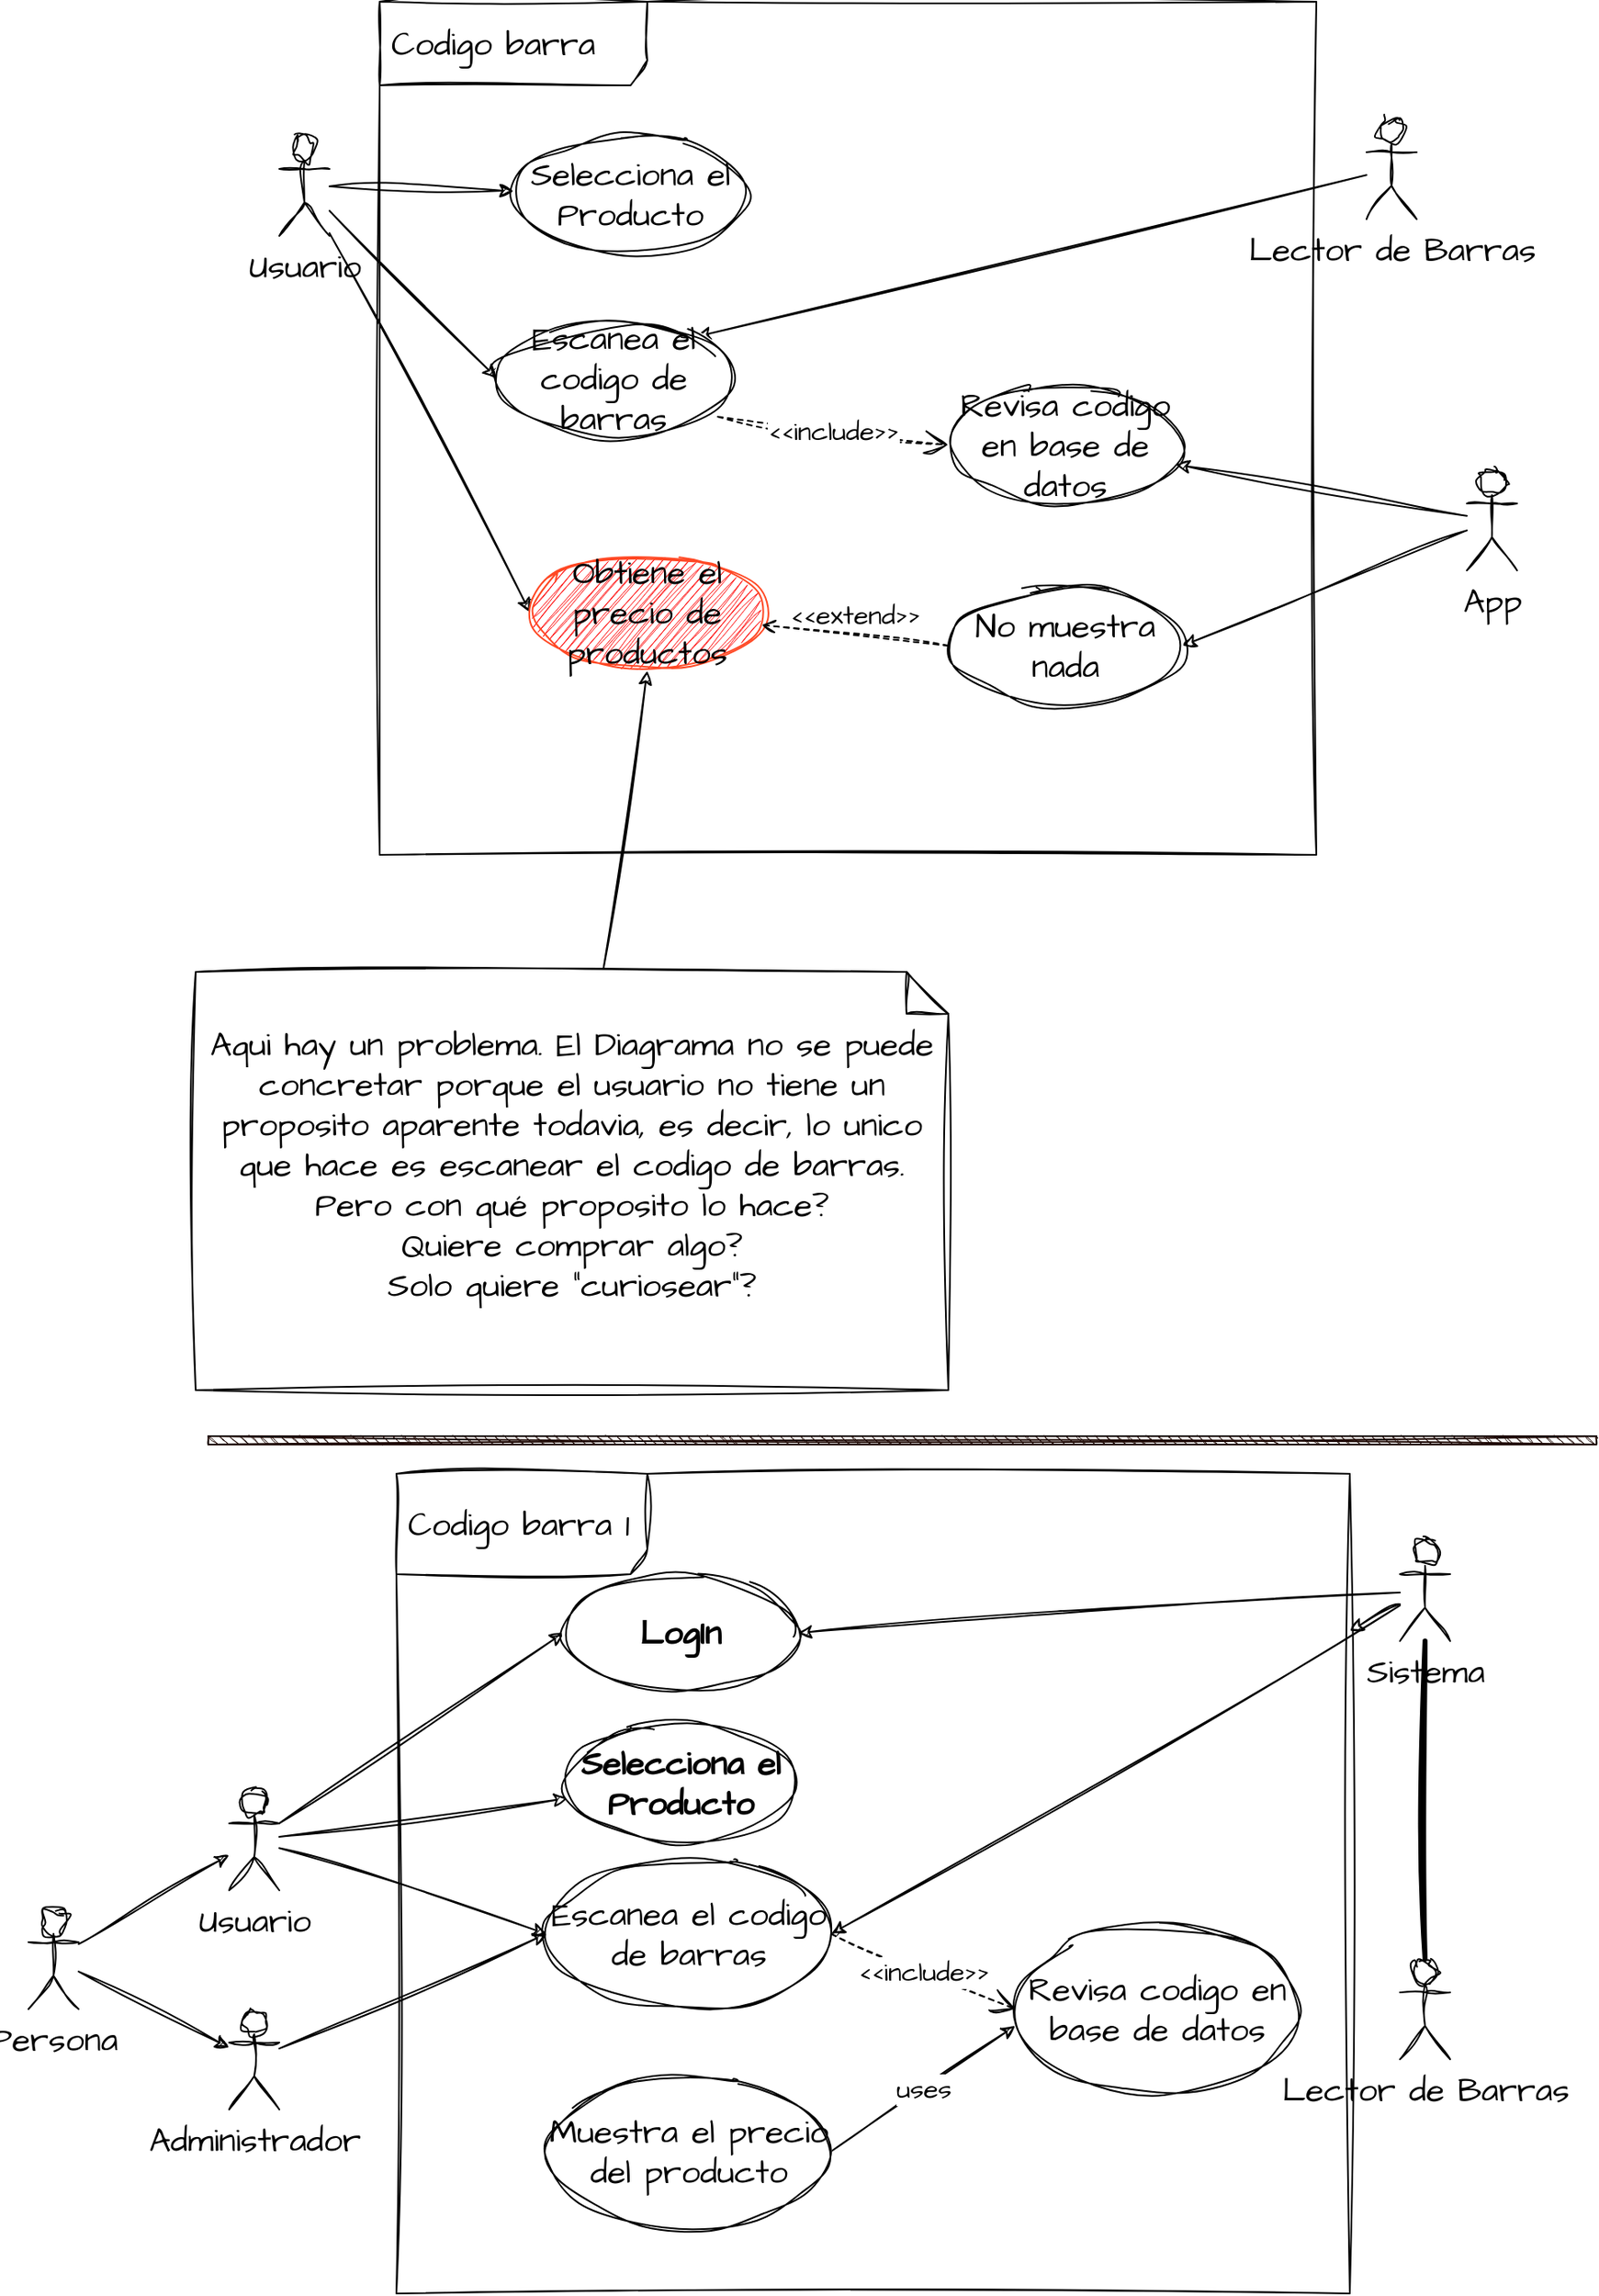 <mxfile>
    <diagram id="vYoQxpFHixYFyxXubbXt" name="UseCaseBarCode">
        <mxGraphModel dx="2334" dy="1049" grid="1" gridSize="10" guides="1" tooltips="1" connect="1" arrows="1" fold="1" page="1" pageScale="1" pageWidth="827" pageHeight="1169" math="0" shadow="0">
            <root>
                <mxCell id="0"/>
                <mxCell id="1" parent="0"/>
                <mxCell id="2" value="Codigo barra" style="shape=umlFrame;whiteSpace=wrap;html=1;width=160;height=50;boundedLbl=1;verticalAlign=middle;align=left;spacingLeft=5;sketch=1;hachureGap=4;jiggle=2;curveFitting=1;fontFamily=Architects Daughter;fontSource=https%3A%2F%2Ffonts.googleapis.com%2Fcss%3Ffamily%3DArchitects%2BDaughter;fontSize=20;" parent="1" vertex="1">
                    <mxGeometry x="100" y="100" width="560" height="510" as="geometry"/>
                </mxCell>
                <mxCell id="15" style="edgeStyle=none;sketch=1;hachureGap=4;jiggle=2;curveFitting=1;html=1;fontFamily=Architects Daughter;fontSource=https%3A%2F%2Ffonts.googleapis.com%2Fcss%3Ffamily%3DArchitects%2BDaughter;fontSize=16;" parent="1" source="3" target="16" edge="1">
                    <mxGeometry relative="1" as="geometry">
                        <mxPoint x="650" y="190" as="targetPoint"/>
                    </mxGeometry>
                </mxCell>
                <mxCell id="44" style="edgeStyle=none;sketch=1;hachureGap=4;jiggle=2;curveFitting=1;html=1;entryX=1;entryY=0.5;entryDx=0;entryDy=0;fontFamily=Architects Daughter;fontSource=https%3A%2F%2Ffonts.googleapis.com%2Fcss%3Ffamily%3DArchitects%2BDaughter;fontSize=16;" parent="1" source="3" target="43" edge="1">
                    <mxGeometry relative="1" as="geometry"/>
                </mxCell>
                <mxCell id="3" value="App" style="shape=umlActor;verticalLabelPosition=bottom;verticalAlign=top;html=1;sketch=1;hachureGap=4;jiggle=2;curveFitting=1;fontFamily=Architects Daughter;fontSource=https%3A%2F%2Ffonts.googleapis.com%2Fcss%3Ffamily%3DArchitects%2BDaughter;fontSize=20;" parent="1" vertex="1">
                    <mxGeometry x="750" y="380" width="30" height="60" as="geometry"/>
                </mxCell>
                <mxCell id="14" style="edgeStyle=none;sketch=1;hachureGap=4;jiggle=2;curveFitting=1;html=1;fontFamily=Architects Daughter;fontSource=https%3A%2F%2Ffonts.googleapis.com%2Fcss%3Ffamily%3DArchitects%2BDaughter;fontSize=16;entryX=1;entryY=0;entryDx=0;entryDy=0;" parent="1" source="4" target="9" edge="1">
                    <mxGeometry relative="1" as="geometry">
                        <mxPoint x="470" y="270" as="targetPoint"/>
                    </mxGeometry>
                </mxCell>
                <mxCell id="4" value="Lector de Barras" style="shape=umlActor;verticalLabelPosition=bottom;verticalAlign=top;html=1;sketch=1;hachureGap=4;jiggle=2;curveFitting=1;fontFamily=Architects Daughter;fontSource=https%3A%2F%2Ffonts.googleapis.com%2Fcss%3Ffamily%3DArchitects%2BDaughter;fontSize=20;" parent="1" vertex="1">
                    <mxGeometry x="690" y="170" width="30" height="60" as="geometry"/>
                </mxCell>
                <mxCell id="34" style="edgeStyle=none;sketch=1;hachureGap=4;jiggle=2;curveFitting=1;html=1;fontFamily=Architects Daughter;fontSource=https%3A%2F%2Ffonts.googleapis.com%2Fcss%3Ffamily%3DArchitects%2BDaughter;fontSize=16;" parent="1" source="5" target="8" edge="1">
                    <mxGeometry relative="1" as="geometry"/>
                </mxCell>
                <mxCell id="35" style="edgeStyle=none;sketch=1;hachureGap=4;jiggle=2;curveFitting=1;html=1;entryX=0;entryY=0.5;entryDx=0;entryDy=0;fontFamily=Architects Daughter;fontSource=https%3A%2F%2Ffonts.googleapis.com%2Fcss%3Ffamily%3DArchitects%2BDaughter;fontSize=16;" parent="1" source="5" target="9" edge="1">
                    <mxGeometry relative="1" as="geometry"/>
                </mxCell>
                <mxCell id="40" style="edgeStyle=none;sketch=1;hachureGap=4;jiggle=2;curveFitting=1;html=1;entryX=0;entryY=0.5;entryDx=0;entryDy=0;fontFamily=Architects Daughter;fontSource=https%3A%2F%2Ffonts.googleapis.com%2Fcss%3Ffamily%3DArchitects%2BDaughter;fontSize=16;" parent="1" source="5" target="22" edge="1">
                    <mxGeometry relative="1" as="geometry"/>
                </mxCell>
                <mxCell id="5" value="Usuario" style="shape=umlActor;verticalLabelPosition=bottom;verticalAlign=top;html=1;sketch=1;hachureGap=4;jiggle=2;curveFitting=1;fontFamily=Architects Daughter;fontSource=https%3A%2F%2Ffonts.googleapis.com%2Fcss%3Ffamily%3DArchitects%2BDaughter;fontSize=20;" parent="1" vertex="1">
                    <mxGeometry x="40" y="180" width="30" height="60" as="geometry"/>
                </mxCell>
                <mxCell id="8" value="Selecciona el Producto" style="ellipse;whiteSpace=wrap;html=1;sketch=1;hachureGap=4;jiggle=2;curveFitting=1;fontFamily=Architects Daughter;fontSource=https%3A%2F%2Ffonts.googleapis.com%2Fcss%3Ffamily%3DArchitects%2BDaughter;fontSize=20;" parent="1" vertex="1">
                    <mxGeometry x="180" y="180" width="140" height="70" as="geometry"/>
                </mxCell>
                <mxCell id="9" value="Escanea el codigo de barras" style="ellipse;whiteSpace=wrap;html=1;sketch=1;hachureGap=4;jiggle=2;curveFitting=1;fontFamily=Architects Daughter;fontSource=https%3A%2F%2Ffonts.googleapis.com%2Fcss%3Ffamily%3DArchitects%2BDaughter;fontSize=20;" parent="1" vertex="1">
                    <mxGeometry x="170" y="290" width="140" height="70" as="geometry"/>
                </mxCell>
                <mxCell id="16" value="Revisa codigo en base de datos" style="ellipse;whiteSpace=wrap;html=1;sketch=1;hachureGap=4;jiggle=2;curveFitting=1;fontFamily=Architects Daughter;fontSource=https%3A%2F%2Ffonts.googleapis.com%2Fcss%3Ffamily%3DArchitects%2BDaughter;fontSize=20;" parent="1" vertex="1">
                    <mxGeometry x="440" y="330" width="140" height="70" as="geometry"/>
                </mxCell>
                <mxCell id="22" value="Obtiene el precio de productos" style="ellipse;whiteSpace=wrap;html=1;sketch=1;hachureGap=4;jiggle=2;curveFitting=1;fontFamily=Architects Daughter;fontSource=https%3A%2F%2Ffonts.googleapis.com%2Fcss%3Ffamily%3DArchitects%2BDaughter;fontSize=20;strokeColor=#FF4824;fillColor=#FF0D0D;" parent="1" vertex="1">
                    <mxGeometry x="190" y="430" width="140" height="70" as="geometry"/>
                </mxCell>
                <mxCell id="31" value="&amp;lt;&amp;lt;include&amp;gt;&amp;gt;" style="endArrow=open;endSize=12;dashed=1;html=1;sketch=1;hachureGap=4;jiggle=2;curveFitting=1;fontFamily=Architects Daughter;fontSource=https%3A%2F%2Ffonts.googleapis.com%2Fcss%3Ffamily%3DArchitects%2BDaughter;fontSize=16;entryX=0;entryY=0.5;entryDx=0;entryDy=0;exitX=0.944;exitY=0.83;exitDx=0;exitDy=0;exitPerimeter=0;" parent="1" source="9" target="16" edge="1">
                    <mxGeometry x="0.001" width="160" relative="1" as="geometry">
                        <mxPoint x="420" y="390" as="sourcePoint"/>
                        <mxPoint x="580" y="390" as="targetPoint"/>
                        <mxPoint as="offset"/>
                    </mxGeometry>
                </mxCell>
                <mxCell id="43" value="No muestra nada" style="ellipse;whiteSpace=wrap;html=1;sketch=1;hachureGap=4;jiggle=2;curveFitting=1;fontFamily=Architects Daughter;fontSource=https%3A%2F%2Ffonts.googleapis.com%2Fcss%3Ffamily%3DArchitects%2BDaughter;fontSize=20;" parent="1" vertex="1">
                    <mxGeometry x="440" y="450" width="140" height="70" as="geometry"/>
                </mxCell>
                <mxCell id="45" value="&amp;lt;&amp;lt;extend&amp;gt;&amp;gt;" style="html=1;verticalAlign=bottom;labelBackgroundColor=none;endArrow=open;endFill=0;dashed=1;sketch=1;hachureGap=4;jiggle=2;curveFitting=1;fontFamily=Architects Daughter;fontSource=https%3A%2F%2Ffonts.googleapis.com%2Fcss%3Ffamily%3DArchitects%2BDaughter;fontSize=16;exitX=0;exitY=0.5;exitDx=0;exitDy=0;" parent="1" source="43" target="22" edge="1">
                    <mxGeometry width="160" relative="1" as="geometry">
                        <mxPoint x="360" y="464.6" as="sourcePoint"/>
                        <mxPoint x="300" y="460" as="targetPoint"/>
                    </mxGeometry>
                </mxCell>
                <mxCell id="49" style="edgeStyle=none;sketch=1;hachureGap=4;jiggle=2;curveFitting=1;html=1;entryX=0.5;entryY=1;entryDx=0;entryDy=0;fontFamily=Architects Daughter;fontSource=https%3A%2F%2Ffonts.googleapis.com%2Fcss%3Ffamily%3DArchitects%2BDaughter;fontSize=16;" parent="1" source="48" target="22" edge="1">
                    <mxGeometry relative="1" as="geometry"/>
                </mxCell>
                <mxCell id="48" value="Aqui hay un problema. El Diagrama no se puede concretar porque el usuario no tiene un proposito aparente todavia, es decir, lo unico que hace es escanear el codigo de barras.&lt;br&gt;Pero con qué proposito lo hace?&lt;br&gt;Quiere comprar algo?&lt;br&gt;Solo quiere &quot;curiosear&quot;?&lt;br&gt;" style="shape=note2;boundedLbl=1;whiteSpace=wrap;html=1;size=25;verticalAlign=top;align=center;sketch=1;hachureGap=4;jiggle=2;curveFitting=1;fontFamily=Architects Daughter;fontSource=https%3A%2F%2Ffonts.googleapis.com%2Fcss%3Ffamily%3DArchitects%2BDaughter;fontSize=20;" parent="1" vertex="1">
                    <mxGeometry x="-10" y="680" width="450" height="250" as="geometry"/>
                </mxCell>
                <mxCell id="50" value="Codigo barra 1" style="shape=umlFrame;whiteSpace=wrap;html=1;width=150;height=60;boundedLbl=1;verticalAlign=middle;align=left;spacingLeft=5;sketch=1;hachureGap=4;jiggle=2;curveFitting=1;fontFamily=Architects Daughter;fontSource=https%3A%2F%2Ffonts.googleapis.com%2Fcss%3Ffamily%3DArchitects%2BDaughter;fontSize=20;fontStyle=0" parent="1" vertex="1">
                    <mxGeometry x="110" y="980" width="570" height="490" as="geometry"/>
                </mxCell>
                <mxCell id="TVS_uq08TkNPpMeV6LjV-78" style="edgeStyle=none;sketch=1;hachureGap=4;jiggle=2;curveFitting=1;html=1;entryX=1;entryY=0.5;entryDx=0;entryDy=0;fontFamily=Architects Daughter;fontSource=https%3A%2F%2Ffonts.googleapis.com%2Fcss%3Ffamily%3DArchitects%2BDaughter;fontSize=16;" parent="1" source="53" target="61" edge="1">
                    <mxGeometry relative="1" as="geometry">
                        <Array as="points"/>
                    </mxGeometry>
                </mxCell>
                <mxCell id="CfQ15r7_VRAgBdpw8H5G-80" style="edgeStyle=none;sketch=1;hachureGap=4;jiggle=2;curveFitting=1;html=1;entryX=1;entryY=0.5;entryDx=0;entryDy=0;fontFamily=Architects Daughter;fontSource=https%3A%2F%2Ffonts.googleapis.com%2Fcss%3Ffamily%3DArchitects%2BDaughter;fontSize=16;" parent="1" source="53" target="CfQ15r7_VRAgBdpw8H5G-78" edge="1">
                    <mxGeometry relative="1" as="geometry"/>
                </mxCell>
                <mxCell id="BddKBI2-XSHdEYs4Ewwg-83" value="" style="edgeStyle=none;sketch=1;hachureGap=4;jiggle=2;curveFitting=1;html=1;fontFamily=Architects Daughter;fontSource=https%3A%2F%2Ffonts.googleapis.com%2Fcss%3Ffamily%3DArchitects%2BDaughter;fontSize=16;" parent="1" source="53" target="50" edge="1">
                    <mxGeometry relative="1" as="geometry"/>
                </mxCell>
                <mxCell id="53" value="Sistema" style="shape=umlActor;verticalLabelPosition=bottom;verticalAlign=top;html=1;sketch=1;hachureGap=4;jiggle=2;curveFitting=1;fontFamily=Architects Daughter;fontSource=https%3A%2F%2Ffonts.googleapis.com%2Fcss%3Ffamily%3DArchitects%2BDaughter;fontSize=20;" parent="1" vertex="1">
                    <mxGeometry x="710" y="1020" width="30" height="60" as="geometry"/>
                </mxCell>
                <mxCell id="55" value="Lector de Barras" style="shape=umlActor;verticalLabelPosition=bottom;verticalAlign=top;html=1;sketch=1;hachureGap=4;jiggle=2;curveFitting=1;fontFamily=Architects Daughter;fontSource=https%3A%2F%2Ffonts.googleapis.com%2Fcss%3Ffamily%3DArchitects%2BDaughter;fontSize=20;" parent="1" vertex="1">
                    <mxGeometry x="710" y="1270" width="30" height="60" as="geometry"/>
                </mxCell>
                <mxCell id="56" style="edgeStyle=none;sketch=1;hachureGap=4;jiggle=2;curveFitting=1;html=1;fontFamily=Architects Daughter;fontSource=https%3A%2F%2Ffonts.googleapis.com%2Fcss%3Ffamily%3DArchitects%2BDaughter;fontSize=16;" parent="1" source="59" target="60" edge="1">
                    <mxGeometry relative="1" as="geometry"/>
                </mxCell>
                <mxCell id="57" style="edgeStyle=none;sketch=1;hachureGap=4;jiggle=2;curveFitting=1;html=1;entryX=0;entryY=0.5;entryDx=0;entryDy=0;fontFamily=Architects Daughter;fontSource=https%3A%2F%2Ffonts.googleapis.com%2Fcss%3Ffamily%3DArchitects%2BDaughter;fontSize=16;" parent="1" source="59" target="61" edge="1">
                    <mxGeometry relative="1" as="geometry"/>
                </mxCell>
                <mxCell id="CfQ15r7_VRAgBdpw8H5G-79" style="edgeStyle=none;sketch=1;hachureGap=4;jiggle=2;curveFitting=1;html=1;entryX=0;entryY=0.5;entryDx=0;entryDy=0;fontFamily=Architects Daughter;fontSource=https%3A%2F%2Ffonts.googleapis.com%2Fcss%3Ffamily%3DArchitects%2BDaughter;fontSize=16;" parent="1" source="59" target="CfQ15r7_VRAgBdpw8H5G-78" edge="1">
                    <mxGeometry relative="1" as="geometry"/>
                </mxCell>
                <mxCell id="59" value="Usuario" style="shape=umlActor;verticalLabelPosition=bottom;verticalAlign=top;html=1;sketch=1;hachureGap=4;jiggle=2;curveFitting=1;fontFamily=Architects Daughter;fontSource=https%3A%2F%2Ffonts.googleapis.com%2Fcss%3Ffamily%3DArchitects%2BDaughter;fontSize=20;" parent="1" vertex="1">
                    <mxGeometry x="10" y="1169" width="30" height="60" as="geometry"/>
                </mxCell>
                <mxCell id="60" value="Selecciona el Producto" style="ellipse;whiteSpace=wrap;html=1;sketch=1;hachureGap=4;jiggle=2;curveFitting=1;fontFamily=Architects Daughter;fontSource=https%3A%2F%2Ffonts.googleapis.com%2Fcss%3Ffamily%3DArchitects%2BDaughter;fontSize=20;fontStyle=1" parent="1" vertex="1">
                    <mxGeometry x="210" y="1130" width="140" height="70" as="geometry"/>
                </mxCell>
                <mxCell id="61" value="Escanea el codigo de barras" style="ellipse;whiteSpace=wrap;html=1;sketch=1;hachureGap=4;jiggle=2;curveFitting=1;fontFamily=Architects Daughter;fontSource=https%3A%2F%2Ffonts.googleapis.com%2Fcss%3Ffamily%3DArchitects%2BDaughter;fontSize=20;" parent="1" vertex="1">
                    <mxGeometry x="200" y="1210" width="170" height="90" as="geometry"/>
                </mxCell>
                <mxCell id="62" value="Revisa codigo en base de datos" style="ellipse;whiteSpace=wrap;html=1;sketch=1;hachureGap=4;jiggle=2;curveFitting=1;fontFamily=Architects Daughter;fontSource=https%3A%2F%2Ffonts.googleapis.com%2Fcss%3Ffamily%3DArchitects%2BDaughter;fontSize=20;" parent="1" vertex="1">
                    <mxGeometry x="480" y="1250" width="170" height="100" as="geometry"/>
                </mxCell>
                <mxCell id="64" value="&amp;lt;&amp;lt;include&amp;gt;&amp;gt;" style="endArrow=open;endSize=12;dashed=1;html=1;sketch=1;hachureGap=4;jiggle=2;curveFitting=1;fontFamily=Architects Daughter;fontSource=https%3A%2F%2Ffonts.googleapis.com%2Fcss%3Ffamily%3DArchitects%2BDaughter;fontSize=16;entryX=0;entryY=0.5;entryDx=0;entryDy=0;exitX=1;exitY=0.5;exitDx=0;exitDy=0;" parent="1" source="61" target="62" edge="1">
                    <mxGeometry x="0.001" width="160" relative="1" as="geometry">
                        <mxPoint x="430" y="1270" as="sourcePoint"/>
                        <mxPoint x="590" y="1270" as="targetPoint"/>
                        <mxPoint as="offset"/>
                    </mxGeometry>
                </mxCell>
                <mxCell id="BddKBI2-XSHdEYs4Ewwg-85" value="" style="edgeStyle=none;sketch=1;hachureGap=4;jiggle=2;curveFitting=1;html=1;fontFamily=Architects Daughter;fontSource=https%3A%2F%2Ffonts.googleapis.com%2Fcss%3Ffamily%3DArchitects%2BDaughter;fontSize=16;" parent="1" edge="1">
                    <mxGeometry relative="1" as="geometry">
                        <mxPoint x="440" y="1365" as="sourcePoint"/>
                    </mxGeometry>
                </mxCell>
                <mxCell id="77" value="" style="html=1;points=[];perimeter=orthogonalPerimeter;fillColor=strokeColor;sketch=1;hachureGap=4;jiggle=2;curveFitting=1;strokeColor=#1F0904;fontFamily=Architects Daughter;fontSource=https%3A%2F%2Ffonts.googleapis.com%2Fcss%3Ffamily%3DArchitects%2BDaughter;fontSize=20;rotation=-90;" parent="1" vertex="1">
                    <mxGeometry x="410" y="545" width="5" height="830" as="geometry"/>
                </mxCell>
                <mxCell id="TVS_uq08TkNPpMeV6LjV-83" value="" style="endArrow=none;startArrow=none;endFill=0;startFill=0;endSize=8;html=1;verticalAlign=bottom;labelBackgroundColor=none;strokeWidth=3;sketch=1;hachureGap=4;jiggle=2;curveFitting=1;fontFamily=Architects Daughter;fontSource=https%3A%2F%2Ffonts.googleapis.com%2Fcss%3Ffamily%3DArchitects%2BDaughter;fontSize=16;exitX=0.5;exitY=0;exitDx=0;exitDy=0;exitPerimeter=0;" parent="1" source="55" target="53" edge="1">
                    <mxGeometry width="160" relative="1" as="geometry">
                        <mxPoint x="690" y="1190" as="sourcePoint"/>
                        <mxPoint x="850" y="1190" as="targetPoint"/>
                    </mxGeometry>
                </mxCell>
                <mxCell id="CfQ15r7_VRAgBdpw8H5G-78" value="LogIn" style="ellipse;whiteSpace=wrap;html=1;sketch=1;hachureGap=4;jiggle=2;curveFitting=1;fontFamily=Architects Daughter;fontSource=https%3A%2F%2Ffonts.googleapis.com%2Fcss%3Ffamily%3DArchitects%2BDaughter;fontSize=20;fontStyle=1" parent="1" vertex="1">
                    <mxGeometry x="210" y="1040" width="140" height="70" as="geometry"/>
                </mxCell>
                <mxCell id="BddKBI2-XSHdEYs4Ewwg-82" style="edgeStyle=none;sketch=1;hachureGap=4;jiggle=2;curveFitting=1;html=1;entryX=0;entryY=0.5;entryDx=0;entryDy=0;fontFamily=Architects Daughter;fontSource=https%3A%2F%2Ffonts.googleapis.com%2Fcss%3Ffamily%3DArchitects%2BDaughter;fontSize=16;" parent="1" source="BddKBI2-XSHdEYs4Ewwg-77" target="61" edge="1">
                    <mxGeometry relative="1" as="geometry"/>
                </mxCell>
                <mxCell id="BddKBI2-XSHdEYs4Ewwg-77" value="Administrador" style="shape=umlActor;verticalLabelPosition=bottom;verticalAlign=top;html=1;sketch=1;hachureGap=4;jiggle=2;curveFitting=1;fontFamily=Architects Daughter;fontSource=https%3A%2F%2Ffonts.googleapis.com%2Fcss%3Ffamily%3DArchitects%2BDaughter;fontSize=20;" parent="1" vertex="1">
                    <mxGeometry x="10" y="1300" width="30" height="60" as="geometry"/>
                </mxCell>
                <mxCell id="BddKBI2-XSHdEYs4Ewwg-80" style="edgeStyle=none;sketch=1;hachureGap=4;jiggle=2;curveFitting=1;html=1;fontFamily=Architects Daughter;fontSource=https%3A%2F%2Ffonts.googleapis.com%2Fcss%3Ffamily%3DArchitects%2BDaughter;fontSize=16;" parent="1" source="BddKBI2-XSHdEYs4Ewwg-79" target="59" edge="1">
                    <mxGeometry relative="1" as="geometry"/>
                </mxCell>
                <mxCell id="BddKBI2-XSHdEYs4Ewwg-81" style="edgeStyle=none;sketch=1;hachureGap=4;jiggle=2;curveFitting=1;html=1;fontFamily=Architects Daughter;fontSource=https%3A%2F%2Ffonts.googleapis.com%2Fcss%3Ffamily%3DArchitects%2BDaughter;fontSize=16;" parent="1" source="BddKBI2-XSHdEYs4Ewwg-79" edge="1">
                    <mxGeometry relative="1" as="geometry">
                        <mxPoint x="10" y="1323" as="targetPoint"/>
                    </mxGeometry>
                </mxCell>
                <mxCell id="BddKBI2-XSHdEYs4Ewwg-79" value="Persona&lt;br&gt;" style="shape=umlActor;verticalLabelPosition=bottom;verticalAlign=top;html=1;sketch=1;hachureGap=4;jiggle=2;curveFitting=1;fontFamily=Architects Daughter;fontSource=https%3A%2F%2Ffonts.googleapis.com%2Fcss%3Ffamily%3DArchitects%2BDaughter;fontSize=20;" parent="1" vertex="1">
                    <mxGeometry x="-110" y="1240" width="30" height="60" as="geometry"/>
                </mxCell>
                <mxCell id="BddKBI2-XSHdEYs4Ewwg-90" value="uses" style="edgeStyle=none;sketch=1;hachureGap=4;jiggle=2;curveFitting=1;html=1;fontFamily=Architects Daughter;fontSource=https%3A%2F%2Ffonts.googleapis.com%2Fcss%3Ffamily%3DArchitects%2BDaughter;fontSize=16;exitX=1;exitY=0.5;exitDx=0;exitDy=0;" parent="1" source="BddKBI2-XSHdEYs4Ewwg-87" edge="1">
                    <mxGeometry relative="1" as="geometry">
                        <mxPoint x="480" y="1310" as="targetPoint"/>
                    </mxGeometry>
                </mxCell>
                <mxCell id="BddKBI2-XSHdEYs4Ewwg-87" value="Muestra el precio del producto" style="ellipse;whiteSpace=wrap;html=1;sketch=1;hachureGap=4;jiggle=2;curveFitting=1;fontFamily=Architects Daughter;fontSource=https%3A%2F%2Ffonts.googleapis.com%2Fcss%3Ffamily%3DArchitects%2BDaughter;fontSize=20;" parent="1" vertex="1">
                    <mxGeometry x="200" y="1340" width="170" height="90" as="geometry"/>
                </mxCell>
            </root>
        </mxGraphModel>
    </diagram>
    <diagram id="Mf2qLxpn7fLVBM1bSct4" name="UML">
        <mxGraphModel dx="2156" dy="2095" grid="1" gridSize="10" guides="1" tooltips="1" connect="1" arrows="1" fold="1" page="1" pageScale="1" pageWidth="827" pageHeight="1169" math="0" shadow="0">
            <root>
                <mxCell id="0"/>
                <mxCell id="1" parent="0"/>
                <mxCell id="ie6bYUHcmJHXvyCW5Ghe-9" style="edgeStyle=none;sketch=1;hachureGap=4;jiggle=2;curveFitting=1;html=1;entryX=0.5;entryY=0.769;entryDx=0;entryDy=0;entryPerimeter=0;fontFamily=Architects Daughter;fontSource=https%3A%2F%2Ffonts.googleapis.com%2Fcss%3Ffamily%3DArchitects%2BDaughter;fontSize=16;" parent="1" source="niRrfJBri5Al1A6Ckf3v-1" target="ie6bYUHcmJHXvyCW5Ghe-8" edge="1">
                    <mxGeometry relative="1" as="geometry"/>
                </mxCell>
                <mxCell id="niRrfJBri5Al1A6Ckf3v-1" value="Sistema" style="swimlane;fontStyle=1;align=center;verticalAlign=top;childLayout=stackLayout;horizontal=1;startSize=26;horizontalStack=0;resizeParent=1;resizeParentMax=0;resizeLast=0;collapsible=1;marginBottom=0;sketch=1;hachureGap=4;jiggle=2;curveFitting=1;fontFamily=Architects Daughter;fontSource=https%3A%2F%2Ffonts.googleapis.com%2Fcss%3Ffamily%3DArchitects%2BDaughter;fontSize=20;" parent="1" vertex="1">
                    <mxGeometry x="205.5" y="-30" width="703" height="220" as="geometry"/>
                </mxCell>
                <mxCell id="niRrfJBri5Al1A6Ckf3v-2" value="- usuario: Usuario&#10;- administrador: Administrador&#10;- lector: Lector" style="text;strokeColor=none;fillColor=none;align=left;verticalAlign=top;spacingLeft=4;spacingRight=4;overflow=hidden;rotatable=0;points=[[0,0.5],[1,0.5]];portConstraint=eastwest;sketch=1;hachureGap=4;jiggle=2;curveFitting=1;fontFamily=Architects Daughter;fontSource=https%3A%2F%2Ffonts.googleapis.com%2Fcss%3Ffamily%3DArchitects%2BDaughter;fontSize=20;" parent="niRrfJBri5Al1A6Ckf3v-1" vertex="1">
                    <mxGeometry y="26" width="703" height="102" as="geometry"/>
                </mxCell>
                <mxCell id="niRrfJBri5Al1A6Ckf3v-3" value="" style="line;strokeWidth=1;fillColor=none;align=left;verticalAlign=middle;spacingTop=-1;spacingLeft=3;spacingRight=3;rotatable=0;labelPosition=right;points=[];portConstraint=eastwest;strokeColor=inherit;sketch=1;hachureGap=4;jiggle=2;curveFitting=1;fontFamily=Architects Daughter;fontSource=https%3A%2F%2Ffonts.googleapis.com%2Fcss%3Ffamily%3DArchitects%2BDaughter;fontSize=20;" parent="niRrfJBri5Al1A6Ckf3v-1" vertex="1">
                    <mxGeometry y="128" width="703" height="8" as="geometry"/>
                </mxCell>
                <mxCell id="niRrfJBri5Al1A6Ckf3v-4" value="+ escanearCodigoBarras(Lector lector, Usuario usuario): void&#10;+ administrarProductos(Lector lector, Administrador administrador): void" style="text;strokeColor=none;fillColor=none;align=left;verticalAlign=top;spacingLeft=4;spacingRight=4;overflow=hidden;rotatable=0;points=[[0,0.5],[1,0.5]];portConstraint=eastwest;sketch=1;hachureGap=4;jiggle=2;curveFitting=1;fontFamily=Architects Daughter;fontSource=https%3A%2F%2Ffonts.googleapis.com%2Fcss%3Ffamily%3DArchitects%2BDaughter;fontSize=20;" parent="niRrfJBri5Al1A6Ckf3v-1" vertex="1">
                    <mxGeometry y="136" width="703" height="84" as="geometry"/>
                </mxCell>
                <mxCell id="kAN4s1Xq37NCqdgefxKH-42" style="edgeStyle=none;sketch=1;hachureGap=4;jiggle=2;curveFitting=1;html=1;fontFamily=Architects Daughter;fontSource=https%3A%2F%2Ffonts.googleapis.com%2Fcss%3Ffamily%3DArchitects%2BDaughter;fontSize=16;" parent="1" source="niRrfJBri5Al1A6Ckf3v-9" target="niRrfJBri5Al1A6Ckf3v-4" edge="1">
                    <mxGeometry relative="1" as="geometry">
                        <mxPoint x="1080" y="220" as="targetPoint"/>
                    </mxGeometry>
                </mxCell>
                <mxCell id="niRrfJBri5Al1A6Ckf3v-9" value="Lector" style="swimlane;fontStyle=1;align=center;verticalAlign=top;childLayout=stackLayout;horizontal=1;startSize=26;horizontalStack=0;resizeParent=1;resizeParentMax=0;resizeLast=0;collapsible=1;marginBottom=0;sketch=1;hachureGap=4;jiggle=2;curveFitting=1;fontFamily=Architects Daughter;fontSource=https%3A%2F%2Ffonts.googleapis.com%2Fcss%3Ffamily%3DArchitects%2BDaughter;fontSize=20;" parent="1" vertex="1">
                    <mxGeometry x="827" y="427" width="549" height="86" as="geometry"/>
                </mxCell>
                <mxCell id="niRrfJBri5Al1A6Ckf3v-10" value="+ codigoBarras: String" style="text;strokeColor=none;fillColor=none;align=left;verticalAlign=top;spacingLeft=4;spacingRight=4;overflow=hidden;rotatable=0;points=[[0,0.5],[1,0.5]];portConstraint=eastwest;sketch=1;hachureGap=4;jiggle=2;curveFitting=1;fontFamily=Architects Daughter;fontSource=https%3A%2F%2Ffonts.googleapis.com%2Fcss%3Ffamily%3DArchitects%2BDaughter;fontSize=20;" parent="niRrfJBri5Al1A6Ckf3v-9" vertex="1">
                    <mxGeometry y="26" width="549" height="26" as="geometry"/>
                </mxCell>
                <mxCell id="niRrfJBri5Al1A6Ckf3v-11" value="" style="line;strokeWidth=1;fillColor=none;align=left;verticalAlign=middle;spacingTop=-1;spacingLeft=3;spacingRight=3;rotatable=0;labelPosition=right;points=[];portConstraint=eastwest;strokeColor=inherit;sketch=1;hachureGap=4;jiggle=2;curveFitting=1;fontFamily=Architects Daughter;fontSource=https%3A%2F%2Ffonts.googleapis.com%2Fcss%3Ffamily%3DArchitects%2BDaughter;fontSize=20;" parent="niRrfJBri5Al1A6Ckf3v-9" vertex="1">
                    <mxGeometry y="52" width="549" height="8" as="geometry"/>
                </mxCell>
                <mxCell id="niRrfJBri5Al1A6Ckf3v-12" value="- conversorBarraCodigo(String codigoBarras): String" style="text;strokeColor=none;fillColor=none;align=left;verticalAlign=top;spacingLeft=4;spacingRight=4;overflow=hidden;rotatable=0;points=[[0,0.5],[1,0.5]];portConstraint=eastwest;sketch=1;hachureGap=4;jiggle=2;curveFitting=1;fontFamily=Architects Daughter;fontSource=https%3A%2F%2Ffonts.googleapis.com%2Fcss%3Ffamily%3DArchitects%2BDaughter;fontSize=20;" parent="niRrfJBri5Al1A6Ckf3v-9" vertex="1">
                    <mxGeometry y="60" width="549" height="26" as="geometry"/>
                </mxCell>
                <mxCell id="DYHWipOvaUTH1OG86HSS-1" style="edgeStyle=none;sketch=1;hachureGap=4;jiggle=2;curveFitting=1;html=1;fontFamily=Architects Daughter;fontSource=https%3A%2F%2Ffonts.googleapis.com%2Fcss%3Ffamily%3DArchitects%2BDaughter;fontSize=16;" parent="1" source="kAN4s1Xq37NCqdgefxKH-1" target="niRrfJBri5Al1A6Ckf3v-4" edge="1">
                    <mxGeometry relative="1" as="geometry"/>
                </mxCell>
                <mxCell id="kAN4s1Xq37NCqdgefxKH-1" value="&lt;&lt;abstract&gt;&gt;&#10;Persona" style="swimlane;fontStyle=1;align=center;verticalAlign=top;childLayout=stackLayout;horizontal=1;startSize=70;horizontalStack=0;resizeParent=1;resizeParentMax=0;resizeLast=0;collapsible=1;marginBottom=0;sketch=1;hachureGap=4;jiggle=2;curveFitting=1;fontFamily=Architects Daughter;fontSource=https%3A%2F%2Ffonts.googleapis.com%2Fcss%3Ffamily%3DArchitects%2BDaughter;fontSize=20;" parent="1" vertex="1">
                    <mxGeometry x="40" y="300" width="440" height="340" as="geometry"/>
                </mxCell>
                <mxCell id="kAN4s1Xq37NCqdgefxKH-2" value="- cedula: String&#10;- usuario: String&#10;&#10;" style="text;strokeColor=none;fillColor=none;align=left;verticalAlign=top;spacingLeft=4;spacingRight=4;overflow=hidden;rotatable=0;points=[[0,0.5],[1,0.5]];portConstraint=eastwest;sketch=1;hachureGap=4;jiggle=2;curveFitting=1;fontFamily=Architects Daughter;fontSource=https%3A%2F%2Ffonts.googleapis.com%2Fcss%3Ffamily%3DArchitects%2BDaughter;fontSize=20;" parent="kAN4s1Xq37NCqdgefxKH-1" vertex="1">
                    <mxGeometry y="70" width="440" height="90" as="geometry"/>
                </mxCell>
                <mxCell id="kAN4s1Xq37NCqdgefxKH-3" value="" style="line;strokeWidth=1;fillColor=none;align=left;verticalAlign=middle;spacingTop=-1;spacingLeft=3;spacingRight=3;rotatable=0;labelPosition=right;points=[];portConstraint=eastwest;strokeColor=inherit;sketch=1;hachureGap=4;jiggle=2;curveFitting=1;fontFamily=Architects Daughter;fontSource=https%3A%2F%2Ffonts.googleapis.com%2Fcss%3Ffamily%3DArchitects%2BDaughter;fontSize=20;" parent="kAN4s1Xq37NCqdgefxKH-1" vertex="1">
                    <mxGeometry y="160" width="440" height="8" as="geometry"/>
                </mxCell>
                <mxCell id="kAN4s1Xq37NCqdgefxKH-4" value="~ getCedula(): String&#10;~ setCedula(String cedula): void&#10;~ getUsuario(): String&#10;~ setUsuario(String usuario): void&#10;" style="text;strokeColor=none;fillColor=none;align=left;verticalAlign=top;spacingLeft=4;spacingRight=4;overflow=hidden;rotatable=0;points=[[0,0.5],[1,0.5]];portConstraint=eastwest;sketch=1;hachureGap=4;jiggle=2;curveFitting=1;fontFamily=Architects Daughter;fontSource=https%3A%2F%2Ffonts.googleapis.com%2Fcss%3Ffamily%3DArchitects%2BDaughter;fontSize=20;" parent="kAN4s1Xq37NCqdgefxKH-1" vertex="1">
                    <mxGeometry y="168" width="440" height="172" as="geometry"/>
                </mxCell>
                <mxCell id="kAN4s1Xq37NCqdgefxKH-9" value="Usuario" style="swimlane;fontStyle=1;align=center;verticalAlign=top;childLayout=stackLayout;horizontal=1;startSize=70;horizontalStack=0;resizeParent=1;resizeParentMax=0;resizeLast=0;collapsible=1;marginBottom=0;sketch=1;hachureGap=4;jiggle=2;curveFitting=1;fontFamily=Architects Daughter;fontSource=https%3A%2F%2Ffonts.googleapis.com%2Fcss%3Ffamily%3DArchitects%2BDaughter;fontSize=20;" parent="1" vertex="1">
                    <mxGeometry x="-210" y="720" width="440" height="360" as="geometry"/>
                </mxCell>
                <mxCell id="kAN4s1Xq37NCqdgefxKH-10" value="- cedula: String&#10;- usuario: String&#10;&#10;" style="text;strokeColor=none;fillColor=none;align=left;verticalAlign=top;spacingLeft=4;spacingRight=4;overflow=hidden;rotatable=0;points=[[0,0.5],[1,0.5]];portConstraint=eastwest;sketch=1;hachureGap=4;jiggle=2;curveFitting=1;fontFamily=Architects Daughter;fontSource=https%3A%2F%2Ffonts.googleapis.com%2Fcss%3Ffamily%3DArchitects%2BDaughter;fontSize=20;" parent="kAN4s1Xq37NCqdgefxKH-9" vertex="1">
                    <mxGeometry y="70" width="440" height="90" as="geometry"/>
                </mxCell>
                <mxCell id="kAN4s1Xq37NCqdgefxKH-11" value="" style="line;strokeWidth=1;fillColor=none;align=left;verticalAlign=middle;spacingTop=-1;spacingLeft=3;spacingRight=3;rotatable=0;labelPosition=right;points=[];portConstraint=eastwest;strokeColor=inherit;sketch=1;hachureGap=4;jiggle=2;curveFitting=1;fontFamily=Architects Daughter;fontSource=https%3A%2F%2Ffonts.googleapis.com%2Fcss%3Ffamily%3DArchitects%2BDaughter;fontSize=20;" parent="kAN4s1Xq37NCqdgefxKH-9" vertex="1">
                    <mxGeometry y="160" width="440" height="8" as="geometry"/>
                </mxCell>
                <mxCell id="kAN4s1Xq37NCqdgefxKH-12" value="~ getCedula(): String&#10;~ setCedula(String cedula): void&#10;~ getUsuario(): String&#10;~ setUsuario(String usuario): void&#10;" style="text;strokeColor=none;fillColor=none;align=left;verticalAlign=top;spacingLeft=4;spacingRight=4;overflow=hidden;rotatable=0;points=[[0,0.5],[1,0.5]];portConstraint=eastwest;sketch=1;hachureGap=4;jiggle=2;curveFitting=1;fontFamily=Architects Daughter;fontSource=https%3A%2F%2Ffonts.googleapis.com%2Fcss%3Ffamily%3DArchitects%2BDaughter;fontSize=20;" parent="kAN4s1Xq37NCqdgefxKH-9" vertex="1">
                    <mxGeometry y="168" width="440" height="192" as="geometry"/>
                </mxCell>
                <mxCell id="kAN4s1Xq37NCqdgefxKH-13" value="Administrador" style="swimlane;fontStyle=1;align=center;verticalAlign=top;childLayout=stackLayout;horizontal=1;startSize=70;horizontalStack=0;resizeParent=1;resizeParentMax=0;resizeLast=0;collapsible=1;marginBottom=0;sketch=1;hachureGap=4;jiggle=2;curveFitting=1;fontFamily=Architects Daughter;fontSource=https%3A%2F%2Ffonts.googleapis.com%2Fcss%3Ffamily%3DArchitects%2BDaughter;fontSize=20;" parent="1" vertex="1">
                    <mxGeometry x="300" y="720" width="440" height="400" as="geometry"/>
                </mxCell>
                <mxCell id="kAN4s1Xq37NCqdgefxKH-14" value="- cedula: String&#10;- usuario: String&#10;- adminId: String&#10;" style="text;strokeColor=none;fillColor=none;align=left;verticalAlign=top;spacingLeft=4;spacingRight=4;overflow=hidden;rotatable=0;points=[[0,0.5],[1,0.5]];portConstraint=eastwest;sketch=1;hachureGap=4;jiggle=2;curveFitting=1;fontFamily=Architects Daughter;fontSource=https%3A%2F%2Ffonts.googleapis.com%2Fcss%3Ffamily%3DArchitects%2BDaughter;fontSize=20;" parent="kAN4s1Xq37NCqdgefxKH-13" vertex="1">
                    <mxGeometry y="70" width="440" height="110" as="geometry"/>
                </mxCell>
                <mxCell id="kAN4s1Xq37NCqdgefxKH-15" value="" style="line;strokeWidth=1;fillColor=none;align=left;verticalAlign=middle;spacingTop=-1;spacingLeft=3;spacingRight=3;rotatable=0;labelPosition=right;points=[];portConstraint=eastwest;strokeColor=inherit;sketch=1;hachureGap=4;jiggle=2;curveFitting=1;fontFamily=Architects Daughter;fontSource=https%3A%2F%2Ffonts.googleapis.com%2Fcss%3Ffamily%3DArchitects%2BDaughter;fontSize=20;" parent="kAN4s1Xq37NCqdgefxKH-13" vertex="1">
                    <mxGeometry y="180" width="440" height="8" as="geometry"/>
                </mxCell>
                <mxCell id="kAN4s1Xq37NCqdgefxKH-16" value="~ getCedula(): String&#10;~ setCedula(String cedula): void&#10;~ getUsuario(): String&#10;~ setUsuario(String usuario): void&#10;~ getAdminId(): String&#10;~ serAdminId(String adminId): void&#10;" style="text;strokeColor=none;fillColor=none;align=left;verticalAlign=top;spacingLeft=4;spacingRight=4;overflow=hidden;rotatable=0;points=[[0,0.5],[1,0.5]];portConstraint=eastwest;sketch=1;hachureGap=4;jiggle=2;curveFitting=1;fontFamily=Architects Daughter;fontSource=https%3A%2F%2Ffonts.googleapis.com%2Fcss%3Ffamily%3DArchitects%2BDaughter;fontSize=20;" parent="kAN4s1Xq37NCqdgefxKH-13" vertex="1">
                    <mxGeometry y="188" width="440" height="212" as="geometry"/>
                </mxCell>
                <mxCell id="kAN4s1Xq37NCqdgefxKH-21" value="" style="endArrow=block;endSize=16;endFill=0;html=1;sketch=1;hachureGap=4;jiggle=2;curveFitting=1;fontFamily=Architects Daughter;fontSource=https%3A%2F%2Ffonts.googleapis.com%2Fcss%3Ffamily%3DArchitects%2BDaughter;fontSize=16;exitX=0.482;exitY=-0.008;exitDx=0;exitDy=0;exitPerimeter=0;entryX=0.507;entryY=1.004;entryDx=0;entryDy=0;entryPerimeter=0;" parent="1" source="kAN4s1Xq37NCqdgefxKH-9" target="kAN4s1Xq37NCqdgefxKH-4" edge="1">
                    <mxGeometry width="160" relative="1" as="geometry">
                        <mxPoint x="-10" y="700" as="sourcePoint"/>
                        <mxPoint x="150" y="700" as="targetPoint"/>
                        <Array as="points">
                            <mxPoint y="680"/>
                            <mxPoint x="263" y="680"/>
                        </Array>
                        <mxPoint as="offset"/>
                    </mxGeometry>
                </mxCell>
                <mxCell id="kAN4s1Xq37NCqdgefxKH-27" value="" style="endArrow=block;endSize=16;endFill=0;html=1;sketch=1;hachureGap=4;jiggle=2;curveFitting=1;fontFamily=Architects Daughter;fontSource=https%3A%2F%2Ffonts.googleapis.com%2Fcss%3Ffamily%3DArchitects%2BDaughter;fontSize=16;exitX=0.5;exitY=0;exitDx=0;exitDy=0;" parent="1" source="kAN4s1Xq37NCqdgefxKH-13" edge="1">
                    <mxGeometry x="-0.001" width="160" relative="1" as="geometry">
                        <mxPoint x="530" y="670" as="sourcePoint"/>
                        <mxPoint x="260" y="640" as="targetPoint"/>
                        <Array as="points">
                            <mxPoint x="520" y="680"/>
                            <mxPoint x="260" y="680"/>
                        </Array>
                        <mxPoint as="offset"/>
                    </mxGeometry>
                </mxCell>
                <mxCell id="kAN4s1Xq37NCqdgefxKH-28" value="IBaseDeDatos" style="shape=folder;fontStyle=1;spacingTop=10;tabWidth=40;tabHeight=14;tabPosition=left;html=1;sketch=1;hachureGap=4;jiggle=2;curveFitting=1;fontFamily=Architects Daughter;fontSource=https%3A%2F%2Ffonts.googleapis.com%2Fcss%3Ffamily%3DArchitects%2BDaughter;fontSize=20;" parent="1" vertex="1">
                    <mxGeometry x="926.5" y="744" width="350" height="312" as="geometry"/>
                </mxCell>
                <mxCell id="kAN4s1Xq37NCqdgefxKH-29" value="" style="rounded=0;orthogonalLoop=1;jettySize=auto;html=1;endArrow=none;endFill=0;sketch=0;sourcePerimeterSpacing=0;targetPerimeterSpacing=0;hachureGap=4;jiggle=2;curveFitting=1;fontFamily=Architects Daughter;fontSource=https%3A%2F%2Ffonts.googleapis.com%2Fcss%3Ffamily%3DArchitects%2BDaughter;fontSize=16;" parent="1" target="kAN4s1Xq37NCqdgefxKH-31" edge="1">
                    <mxGeometry relative="1" as="geometry">
                        <mxPoint x="520" y="1120" as="sourcePoint"/>
                    </mxGeometry>
                </mxCell>
                <mxCell id="kAN4s1Xq37NCqdgefxKH-30" value="" style="rounded=0;orthogonalLoop=1;jettySize=auto;html=1;endArrow=halfCircle;endFill=0;entryX=0.5;entryY=0.5;endSize=6;strokeWidth=1;sketch=0;hachureGap=4;jiggle=2;curveFitting=1;fontFamily=Architects Daughter;fontSource=https%3A%2F%2Ffonts.googleapis.com%2Fcss%3Ffamily%3DArchitects%2BDaughter;fontSize=16;" parent="1" target="kAN4s1Xq37NCqdgefxKH-31" edge="1">
                    <mxGeometry relative="1" as="geometry">
                        <mxPoint x="520" y="1180" as="sourcePoint"/>
                    </mxGeometry>
                </mxCell>
                <mxCell id="kAN4s1Xq37NCqdgefxKH-31" value="IBaseDeDatos" style="ellipse;whiteSpace=wrap;html=1;align=center;aspect=fixed;resizable=0;points=[];outlineConnect=0;sketch=0;hachureGap=4;jiggle=2;curveFitting=1;fontFamily=Architects Daughter;fontSource=https%3A%2F%2Ffonts.googleapis.com%2Fcss%3Ffamily%3DArchitects%2BDaughter;fontSize=20;" parent="1" vertex="1">
                    <mxGeometry x="530" y="1159" width="10" height="10" as="geometry"/>
                </mxCell>
                <mxCell id="kAN4s1Xq37NCqdgefxKH-35" value="" style="rounded=0;orthogonalLoop=1;jettySize=auto;html=1;endArrow=none;endFill=0;sketch=0;sourcePerimeterSpacing=0;targetPerimeterSpacing=0;hachureGap=4;jiggle=2;curveFitting=1;fontFamily=Architects Daughter;fontSource=https%3A%2F%2Ffonts.googleapis.com%2Fcss%3Ffamily%3DArchitects%2BDaughter;fontSize=16;exitX=0.523;exitY=0.992;exitDx=0;exitDy=0;exitPerimeter=0;" parent="1" target="kAN4s1Xq37NCqdgefxKH-37" edge="1">
                    <mxGeometry relative="1" as="geometry">
                        <mxPoint x="1096.127" y="513.002" as="sourcePoint"/>
                    </mxGeometry>
                </mxCell>
                <mxCell id="kAN4s1Xq37NCqdgefxKH-36" value="" style="rounded=0;orthogonalLoop=1;jettySize=auto;html=1;endArrow=halfCircle;endFill=0;entryX=0.5;entryY=0.5;endSize=6;strokeWidth=1;sketch=0;hachureGap=4;jiggle=2;curveFitting=1;fontFamily=Architects Daughter;fontSource=https%3A%2F%2Ffonts.googleapis.com%2Fcss%3Ffamily%3DArchitects%2BDaughter;fontSize=16;" parent="1" target="kAN4s1Xq37NCqdgefxKH-37" edge="1">
                    <mxGeometry relative="1" as="geometry">
                        <mxPoint x="1097" y="580.21" as="sourcePoint"/>
                    </mxGeometry>
                </mxCell>
                <mxCell id="kAN4s1Xq37NCqdgefxKH-37" value="IBaseDeDatos" style="ellipse;whiteSpace=wrap;html=1;align=center;aspect=fixed;resizable=0;points=[];outlineConnect=0;sketch=0;hachureGap=4;jiggle=2;curveFitting=1;fontFamily=Architects Daughter;fontSource=https%3A%2F%2Ffonts.googleapis.com%2Fcss%3Ffamily%3DArchitects%2BDaughter;fontSize=20;" parent="1" vertex="1">
                    <mxGeometry x="1092" y="540.21" width="10" height="10" as="geometry"/>
                </mxCell>
                <mxCell id="ie6bYUHcmJHXvyCW5Ghe-5" value="App" style="swimlane;fontStyle=1;align=center;verticalAlign=top;childLayout=stackLayout;horizontal=1;startSize=26;horizontalStack=0;resizeParent=1;resizeParentMax=0;resizeLast=0;collapsible=1;marginBottom=0;sketch=1;hachureGap=4;jiggle=2;curveFitting=1;fontFamily=Architects Daughter;fontSource=https%3A%2F%2Ffonts.googleapis.com%2Fcss%3Ffamily%3DArchitects%2BDaughter;fontSize=20;" parent="1" vertex="1">
                    <mxGeometry x="287" y="-270" width="540" height="86" as="geometry"/>
                </mxCell>
                <mxCell id="ie6bYUHcmJHXvyCW5Ghe-6" value="///Constructores" style="text;strokeColor=none;fillColor=none;align=left;verticalAlign=top;spacingLeft=4;spacingRight=4;overflow=hidden;rotatable=0;points=[[0,0.5],[1,0.5]];portConstraint=eastwest;sketch=1;hachureGap=4;jiggle=2;curveFitting=1;fontFamily=Architects Daughter;fontSource=https%3A%2F%2Ffonts.googleapis.com%2Fcss%3Ffamily%3DArchitects%2BDaughter;fontSize=20;" parent="ie6bYUHcmJHXvyCW5Ghe-5" vertex="1">
                    <mxGeometry y="26" width="540" height="26" as="geometry"/>
                </mxCell>
                <mxCell id="ie6bYUHcmJHXvyCW5Ghe-7" value="" style="line;strokeWidth=1;fillColor=none;align=left;verticalAlign=middle;spacingTop=-1;spacingLeft=3;spacingRight=3;rotatable=0;labelPosition=right;points=[];portConstraint=eastwest;strokeColor=inherit;sketch=1;hachureGap=4;jiggle=2;curveFitting=1;fontFamily=Architects Daughter;fontSource=https%3A%2F%2Ffonts.googleapis.com%2Fcss%3Ffamily%3DArchitects%2BDaughter;fontSize=20;" parent="ie6bYUHcmJHXvyCW5Ghe-5" vertex="1">
                    <mxGeometry y="52" width="540" height="8" as="geometry"/>
                </mxCell>
                <mxCell id="ie6bYUHcmJHXvyCW5Ghe-8" value="+ main(String[] args): void" style="text;strokeColor=none;fillColor=none;align=left;verticalAlign=top;spacingLeft=4;spacingRight=4;overflow=hidden;rotatable=0;points=[[0,0.5],[1,0.5]];portConstraint=eastwest;sketch=1;hachureGap=4;jiggle=2;curveFitting=1;fontFamily=Architects Daughter;fontSource=https%3A%2F%2Ffonts.googleapis.com%2Fcss%3Ffamily%3DArchitects%2BDaughter;fontSize=20;" parent="ie6bYUHcmJHXvyCW5Ghe-5" vertex="1">
                    <mxGeometry y="60" width="540" height="26" as="geometry"/>
                </mxCell>
                <mxCell id="LYIUzACrNqZGZL8wGaQp-4" style="edgeStyle=none;html=1;" edge="1" parent="1" source="kAN4s1Xq37NCqdgefxKH-31" target="kAN4s1Xq37NCqdgefxKH-31">
                    <mxGeometry relative="1" as="geometry"/>
                </mxCell>
                <mxCell id="LYIUzACrNqZGZL8wGaQp-5" style="edgeStyle=none;html=1;" edge="1" parent="1">
                    <mxGeometry relative="1" as="geometry">
                        <mxPoint x="860.002" y="1408.22" as="sourcePoint"/>
                        <mxPoint x="860.002" y="1411.78" as="targetPoint"/>
                    </mxGeometry>
                </mxCell>
            </root>
        </mxGraphModel>
    </diagram>
</mxfile>